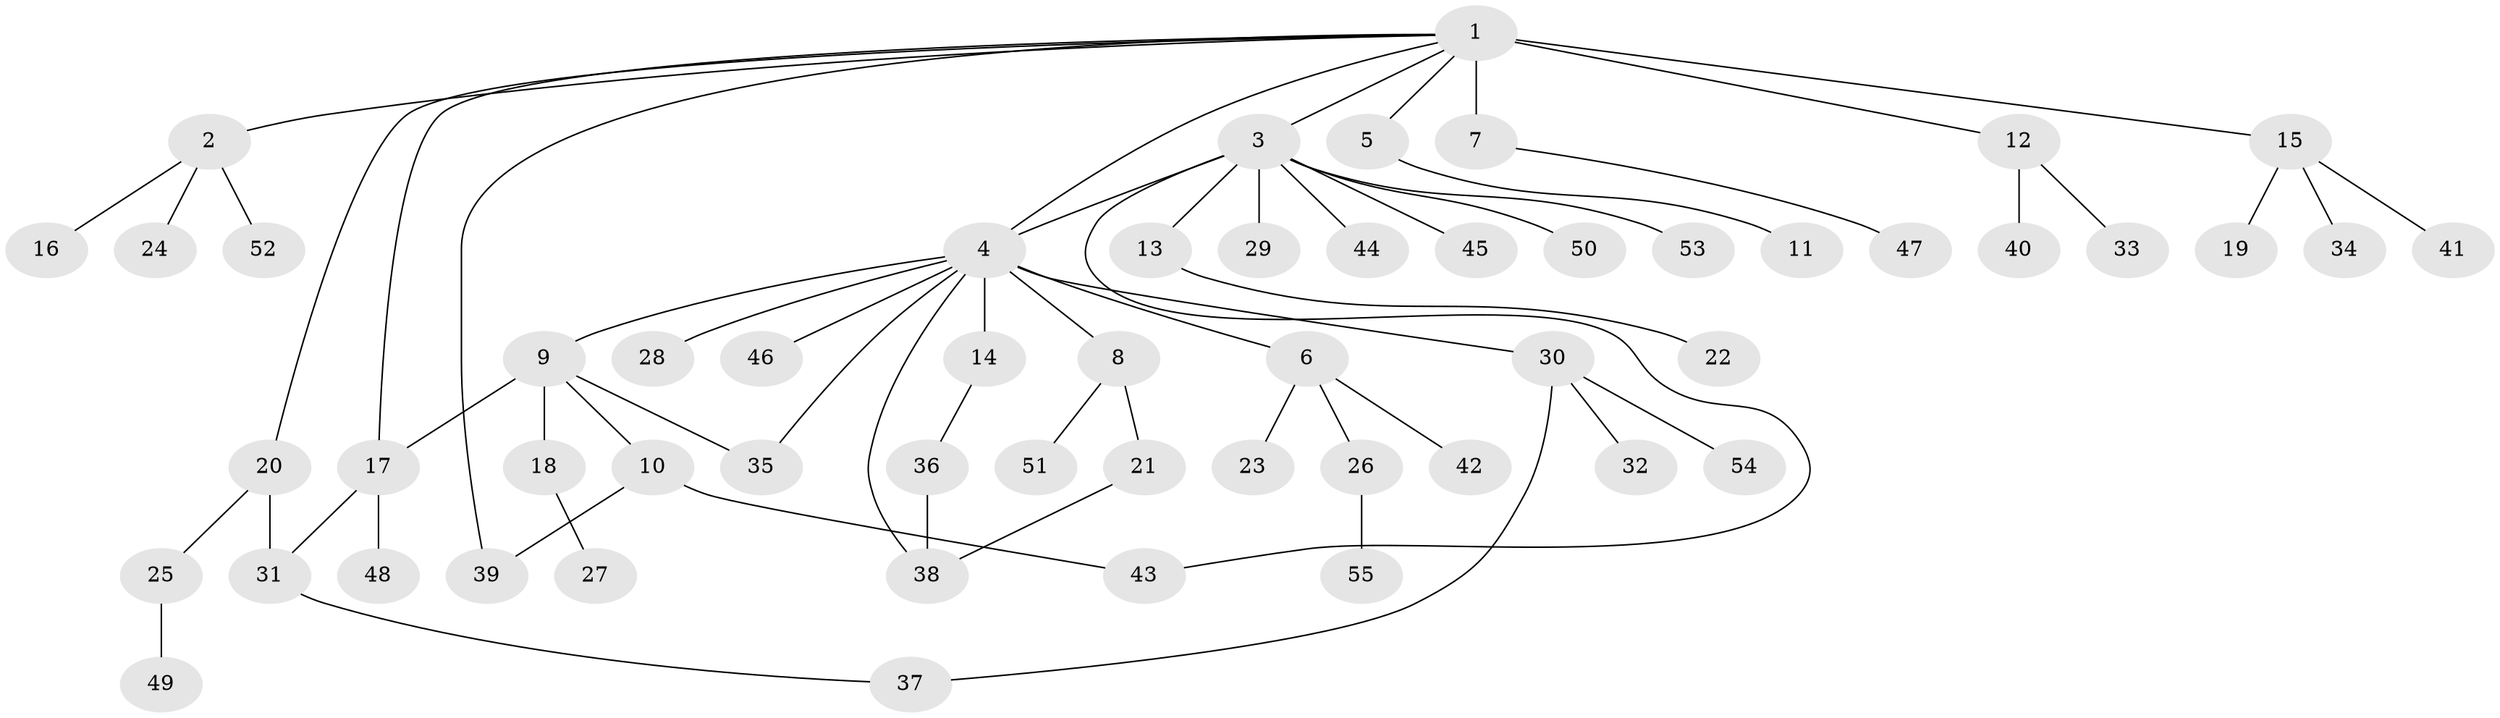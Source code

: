// original degree distribution, {26: 0.00909090909090909, 5: 0.05454545454545454, 10: 0.00909090909090909, 18: 0.00909090909090909, 3: 0.07272727272727272, 1: 0.6454545454545455, 2: 0.15454545454545454, 6: 0.00909090909090909, 4: 0.02727272727272727, 7: 0.00909090909090909}
// Generated by graph-tools (version 1.1) at 2025/50/03/04/25 22:50:36]
// undirected, 55 vertices, 63 edges
graph export_dot {
  node [color=gray90,style=filled];
  1;
  2;
  3;
  4;
  5;
  6;
  7;
  8;
  9;
  10;
  11;
  12;
  13;
  14;
  15;
  16;
  17;
  18;
  19;
  20;
  21;
  22;
  23;
  24;
  25;
  26;
  27;
  28;
  29;
  30;
  31;
  32;
  33;
  34;
  35;
  36;
  37;
  38;
  39;
  40;
  41;
  42;
  43;
  44;
  45;
  46;
  47;
  48;
  49;
  50;
  51;
  52;
  53;
  54;
  55;
  1 -- 2 [weight=1.0];
  1 -- 3 [weight=1.0];
  1 -- 4 [weight=1.0];
  1 -- 5 [weight=1.0];
  1 -- 7 [weight=15.0];
  1 -- 12 [weight=1.0];
  1 -- 15 [weight=1.0];
  1 -- 17 [weight=1.0];
  1 -- 20 [weight=1.0];
  1 -- 39 [weight=1.0];
  2 -- 16 [weight=1.0];
  2 -- 24 [weight=1.0];
  2 -- 52 [weight=1.0];
  3 -- 4 [weight=1.0];
  3 -- 13 [weight=1.0];
  3 -- 29 [weight=1.0];
  3 -- 43 [weight=1.0];
  3 -- 44 [weight=1.0];
  3 -- 45 [weight=1.0];
  3 -- 50 [weight=1.0];
  3 -- 53 [weight=1.0];
  4 -- 6 [weight=1.0];
  4 -- 8 [weight=1.0];
  4 -- 9 [weight=1.0];
  4 -- 14 [weight=7.0];
  4 -- 28 [weight=1.0];
  4 -- 30 [weight=1.0];
  4 -- 35 [weight=1.0];
  4 -- 38 [weight=1.0];
  4 -- 46 [weight=1.0];
  5 -- 11 [weight=1.0];
  6 -- 23 [weight=1.0];
  6 -- 26 [weight=1.0];
  6 -- 42 [weight=1.0];
  7 -- 47 [weight=1.0];
  8 -- 21 [weight=2.0];
  8 -- 51 [weight=1.0];
  9 -- 10 [weight=1.0];
  9 -- 17 [weight=1.0];
  9 -- 18 [weight=1.0];
  9 -- 35 [weight=1.0];
  10 -- 39 [weight=1.0];
  10 -- 43 [weight=1.0];
  12 -- 33 [weight=1.0];
  12 -- 40 [weight=1.0];
  13 -- 22 [weight=1.0];
  14 -- 36 [weight=1.0];
  15 -- 19 [weight=1.0];
  15 -- 34 [weight=1.0];
  15 -- 41 [weight=1.0];
  17 -- 31 [weight=1.0];
  17 -- 48 [weight=1.0];
  18 -- 27 [weight=1.0];
  20 -- 25 [weight=1.0];
  20 -- 31 [weight=4.0];
  21 -- 38 [weight=1.0];
  25 -- 49 [weight=1.0];
  26 -- 55 [weight=1.0];
  30 -- 32 [weight=1.0];
  30 -- 37 [weight=1.0];
  30 -- 54 [weight=1.0];
  31 -- 37 [weight=1.0];
  36 -- 38 [weight=1.0];
}
